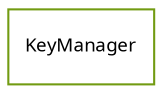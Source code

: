 strict digraph class_diagram {
  rankdir=LR;
  TypeKeyManager[
    label="KeyManager",
    URL="KeyManager.html",
    tooltip="com.sekati.input.KeyManager",
    fontname="Verdana",
    fontsize="9"
    color="#729b12"
    shape="record"
  ];
}
